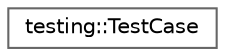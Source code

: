 digraph "クラス階層図"
{
 // LATEX_PDF_SIZE
  bgcolor="transparent";
  edge [fontname=Helvetica,fontsize=10,labelfontname=Helvetica,labelfontsize=10];
  node [fontname=Helvetica,fontsize=10,shape=box,height=0.2,width=0.4];
  rankdir="LR";
  Node0 [id="Node000000",label="testing::TestCase",height=0.2,width=0.4,color="grey40", fillcolor="white", style="filled",URL="$classtesting_1_1_test_case.html",tooltip=" "];
}
